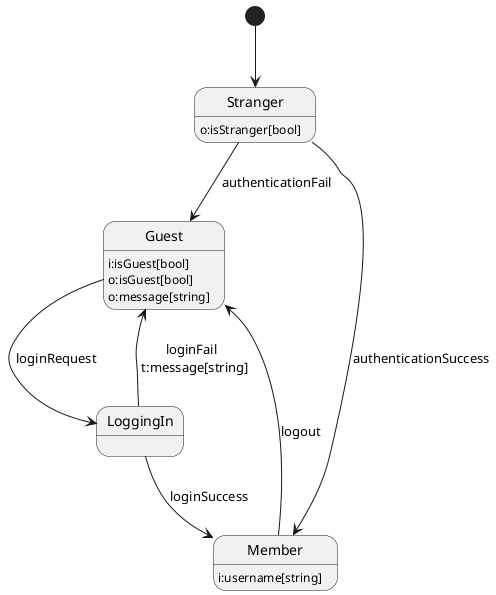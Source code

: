 @startuml
[*] --> Stranger
Stranger --> Guest : authenticationFail
Stranger --> Member : authenticationSuccess
Stranger : o:isStranger[bool]

Guest --> LoggingIn : loginRequest
Guest : i:isGuest[bool]
Guest : o:isGuest[bool]
Guest : o:message[string]

Member --> Guest : logout
Member : i:username[string]

LoggingIn --> Guest : loginFail \n t:message[string]
LoggingIn --> Member : loginSuccess
@enduml